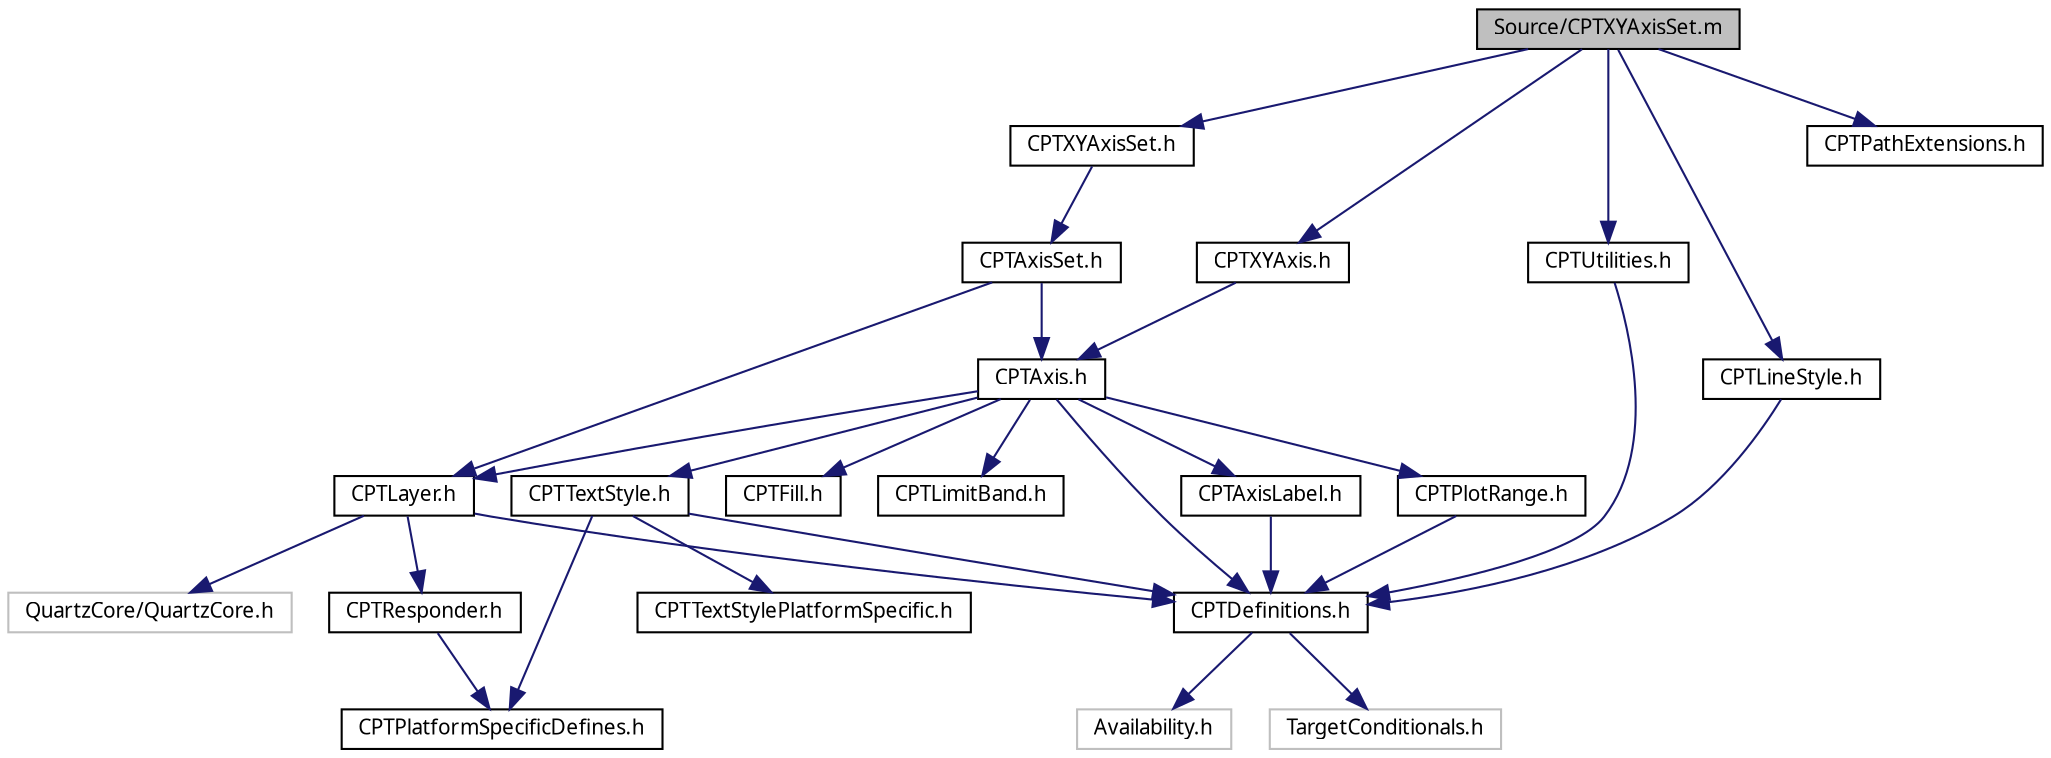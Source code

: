 digraph "Source/CPTXYAxisSet.m"
{
 // LATEX_PDF_SIZE
  bgcolor="transparent";
  edge [fontname="Lucinda Grande",fontsize="10",labelfontname="Lucinda Grande",labelfontsize="10"];
  node [fontname="Lucinda Grande",fontsize="10",shape=record];
  Node1 [label="Source/CPTXYAxisSet.m",height=0.2,width=0.4,color="black", fillcolor="grey75", style="filled", fontcolor="black",tooltip=" "];
  Node1 -> Node2 [color="midnightblue",fontsize="10",style="solid",fontname="Lucinda Grande"];
  Node2 [label="CPTXYAxisSet.h",height=0.2,width=0.4,color="black",URL="$_c_p_t_x_y_axis_set_8h.html",tooltip=" "];
  Node2 -> Node3 [color="midnightblue",fontsize="10",style="solid",fontname="Lucinda Grande"];
  Node3 [label="CPTAxisSet.h",height=0.2,width=0.4,color="black",URL="$_c_p_t_axis_set_8h.html",tooltip=" "];
  Node3 -> Node4 [color="midnightblue",fontsize="10",style="solid",fontname="Lucinda Grande"];
  Node4 [label="CPTLayer.h",height=0.2,width=0.4,color="black",URL="$_c_p_t_layer_8h.html",tooltip=" "];
  Node4 -> Node5 [color="midnightblue",fontsize="10",style="solid",fontname="Lucinda Grande"];
  Node5 [label="CPTResponder.h",height=0.2,width=0.4,color="black",URL="$_c_p_t_responder_8h.html",tooltip=" "];
  Node5 -> Node6 [color="midnightblue",fontsize="10",style="solid",fontname="Lucinda Grande"];
  Node6 [label="CPTPlatformSpecificDefines.h",height=0.2,width=0.4,color="black",URL="$_c_p_t_platform_specific_defines_8h.html",tooltip=" "];
  Node4 -> Node7 [color="midnightblue",fontsize="10",style="solid",fontname="Lucinda Grande"];
  Node7 [label="QuartzCore/QuartzCore.h",height=0.2,width=0.4,color="grey75",tooltip=" "];
  Node4 -> Node8 [color="midnightblue",fontsize="10",style="solid",fontname="Lucinda Grande"];
  Node8 [label="CPTDefinitions.h",height=0.2,width=0.4,color="black",URL="$_c_p_t_definitions_8h.html",tooltip=" "];
  Node8 -> Node9 [color="midnightblue",fontsize="10",style="solid",fontname="Lucinda Grande"];
  Node9 [label="TargetConditionals.h",height=0.2,width=0.4,color="grey75",tooltip=" "];
  Node8 -> Node10 [color="midnightblue",fontsize="10",style="solid",fontname="Lucinda Grande"];
  Node10 [label="Availability.h",height=0.2,width=0.4,color="grey75",tooltip=" "];
  Node3 -> Node11 [color="midnightblue",fontsize="10",style="solid",fontname="Lucinda Grande"];
  Node11 [label="CPTAxis.h",height=0.2,width=0.4,color="black",URL="$_c_p_t_axis_8h.html",tooltip=" "];
  Node11 -> Node12 [color="midnightblue",fontsize="10",style="solid",fontname="Lucinda Grande"];
  Node12 [label="CPTAxisLabel.h",height=0.2,width=0.4,color="black",URL="$_c_p_t_axis_label_8h.html",tooltip=" "];
  Node12 -> Node8 [color="midnightblue",fontsize="10",style="solid",fontname="Lucinda Grande"];
  Node11 -> Node8 [color="midnightblue",fontsize="10",style="solid",fontname="Lucinda Grande"];
  Node11 -> Node13 [color="midnightblue",fontsize="10",style="solid",fontname="Lucinda Grande"];
  Node13 [label="CPTFill.h",height=0.2,width=0.4,color="black",URL="$_c_p_t_fill_8h.html",tooltip=" "];
  Node11 -> Node4 [color="midnightblue",fontsize="10",style="solid",fontname="Lucinda Grande"];
  Node11 -> Node14 [color="midnightblue",fontsize="10",style="solid",fontname="Lucinda Grande"];
  Node14 [label="CPTLimitBand.h",height=0.2,width=0.4,color="black",URL="$_c_p_t_limit_band_8h.html",tooltip=" "];
  Node11 -> Node15 [color="midnightblue",fontsize="10",style="solid",fontname="Lucinda Grande"];
  Node15 [label="CPTPlotRange.h",height=0.2,width=0.4,color="black",URL="$_c_p_t_plot_range_8h.html",tooltip=" "];
  Node15 -> Node8 [color="midnightblue",fontsize="10",style="solid",fontname="Lucinda Grande"];
  Node11 -> Node16 [color="midnightblue",fontsize="10",style="solid",fontname="Lucinda Grande"];
  Node16 [label="CPTTextStyle.h",height=0.2,width=0.4,color="black",URL="$_c_p_t_text_style_8h.html",tooltip=" "];
  Node16 -> Node6 [color="midnightblue",fontsize="10",style="solid",fontname="Lucinda Grande"];
  Node16 -> Node17 [color="midnightblue",fontsize="10",style="solid",fontname="Lucinda Grande"];
  Node17 [label="CPTTextStylePlatformSpecific.h",height=0.2,width=0.4,color="black",URL="$_c_p_t_text_style_platform_specific_8h.html",tooltip=" "];
  Node16 -> Node8 [color="midnightblue",fontsize="10",style="solid",fontname="Lucinda Grande"];
  Node1 -> Node18 [color="midnightblue",fontsize="10",style="solid",fontname="Lucinda Grande"];
  Node18 [label="CPTLineStyle.h",height=0.2,width=0.4,color="black",URL="$_c_p_t_line_style_8h.html",tooltip=" "];
  Node18 -> Node8 [color="midnightblue",fontsize="10",style="solid",fontname="Lucinda Grande"];
  Node1 -> Node19 [color="midnightblue",fontsize="10",style="solid",fontname="Lucinda Grande"];
  Node19 [label="CPTPathExtensions.h",height=0.2,width=0.4,color="black",URL="$_c_p_t_path_extensions_8h.html",tooltip=" "];
  Node1 -> Node20 [color="midnightblue",fontsize="10",style="solid",fontname="Lucinda Grande"];
  Node20 [label="CPTUtilities.h",height=0.2,width=0.4,color="black",URL="$_c_p_t_utilities_8h.html",tooltip=" "];
  Node20 -> Node8 [color="midnightblue",fontsize="10",style="solid",fontname="Lucinda Grande"];
  Node1 -> Node21 [color="midnightblue",fontsize="10",style="solid",fontname="Lucinda Grande"];
  Node21 [label="CPTXYAxis.h",height=0.2,width=0.4,color="black",URL="$_c_p_t_x_y_axis_8h.html",tooltip=" "];
  Node21 -> Node11 [color="midnightblue",fontsize="10",style="solid",fontname="Lucinda Grande"];
}
